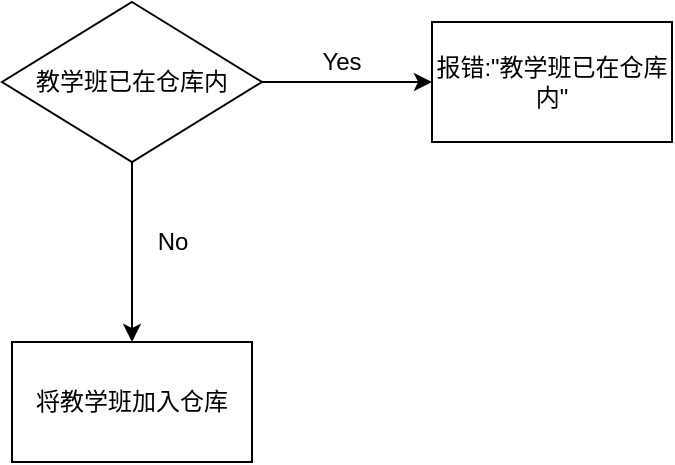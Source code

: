 <mxfile version="13.7.9" type="device"><diagram id="n3b2h2AQIufY_R8lK7Fa" name="第 1 页"><mxGraphModel dx="1088" dy="880" grid="1" gridSize="10" guides="1" tooltips="1" connect="1" arrows="1" fold="1" page="1" pageScale="1" pageWidth="827" pageHeight="1169" math="0" shadow="0"><root><mxCell id="0"/><mxCell id="1" parent="0"/><mxCell id="_DLGcQ0UJ0bxwXzKzcZD-3" value="" style="edgeStyle=orthogonalEdgeStyle;rounded=0;orthogonalLoop=1;jettySize=auto;html=1;" edge="1" parent="1" source="_DLGcQ0UJ0bxwXzKzcZD-1" target="_DLGcQ0UJ0bxwXzKzcZD-2"><mxGeometry relative="1" as="geometry"/></mxCell><mxCell id="_DLGcQ0UJ0bxwXzKzcZD-5" value="" style="edgeStyle=orthogonalEdgeStyle;rounded=0;orthogonalLoop=1;jettySize=auto;html=1;" edge="1" parent="1" source="_DLGcQ0UJ0bxwXzKzcZD-1" target="_DLGcQ0UJ0bxwXzKzcZD-4"><mxGeometry relative="1" as="geometry"/></mxCell><mxCell id="_DLGcQ0UJ0bxwXzKzcZD-1" value="教学班已在仓库内" style="rhombus;whiteSpace=wrap;html=1;" vertex="1" parent="1"><mxGeometry x="120" y="120" width="130" height="80" as="geometry"/></mxCell><mxCell id="_DLGcQ0UJ0bxwXzKzcZD-2" value="报错:&quot;教学班已在仓库内&quot;" style="whiteSpace=wrap;html=1;" vertex="1" parent="1"><mxGeometry x="335" y="130" width="120" height="60" as="geometry"/></mxCell><mxCell id="_DLGcQ0UJ0bxwXzKzcZD-4" value="将教学班加入仓库" style="whiteSpace=wrap;html=1;" vertex="1" parent="1"><mxGeometry x="125" y="290" width="120" height="60" as="geometry"/></mxCell><mxCell id="_DLGcQ0UJ0bxwXzKzcZD-6" value="Yes" style="text;html=1;strokeColor=none;fillColor=none;align=center;verticalAlign=middle;whiteSpace=wrap;rounded=0;" vertex="1" parent="1"><mxGeometry x="270" y="140" width="40" height="20" as="geometry"/></mxCell><mxCell id="_DLGcQ0UJ0bxwXzKzcZD-7" value="No" style="text;html=1;align=center;verticalAlign=middle;resizable=0;points=[];autosize=1;" vertex="1" parent="1"><mxGeometry x="190" y="230" width="30" height="20" as="geometry"/></mxCell></root></mxGraphModel></diagram></mxfile>